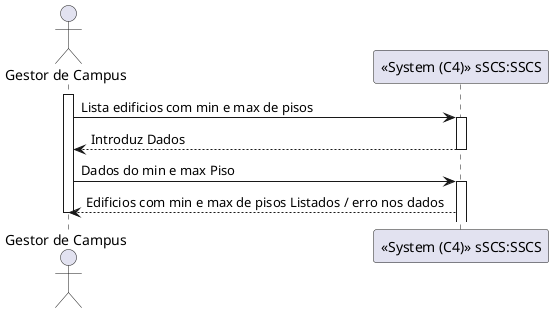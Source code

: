 @startuml
'https://plantuml.com/sequence-diagram

actor User as "Gestor de Campus"
participant SC as "<<System (C4)>> sSCS:SSCS"
activate User
User -> SC : Lista edificios com min e max de pisos
activate SC
SC-->User : Introduz Dados
deactivate SC
User -> SC : Dados do min e max Piso
activate SC
SC --> User : Edificios com min e max de pisos Listados / erro nos dados



deactivate User
@enduml

